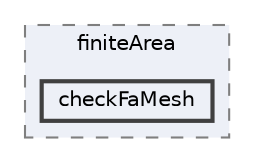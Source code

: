 digraph "applications/utilities/finiteArea/checkFaMesh"
{
 // LATEX_PDF_SIZE
  bgcolor="transparent";
  edge [fontname=Helvetica,fontsize=10,labelfontname=Helvetica,labelfontsize=10];
  node [fontname=Helvetica,fontsize=10,shape=box,height=0.2,width=0.4];
  compound=true
  subgraph clusterdir_2de8263c6dafcba2c74a1f3a01c34188 {
    graph [ bgcolor="#edf0f7", pencolor="grey50", label="finiteArea", fontname=Helvetica,fontsize=10 style="filled,dashed", URL="dir_2de8263c6dafcba2c74a1f3a01c34188.html",tooltip=""]
  dir_5b46cead7499586482184a7416973347 [label="checkFaMesh", fillcolor="#edf0f7", color="grey25", style="filled,bold", URL="dir_5b46cead7499586482184a7416973347.html",tooltip=""];
  }
}
